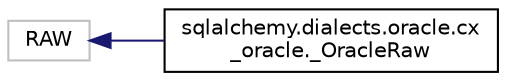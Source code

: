 digraph "Graphical Class Hierarchy"
{
 // LATEX_PDF_SIZE
  edge [fontname="Helvetica",fontsize="10",labelfontname="Helvetica",labelfontsize="10"];
  node [fontname="Helvetica",fontsize="10",shape=record];
  rankdir="LR";
  Node18695 [label="RAW",height=0.2,width=0.4,color="grey75", fillcolor="white", style="filled",tooltip=" "];
  Node18695 -> Node0 [dir="back",color="midnightblue",fontsize="10",style="solid",fontname="Helvetica"];
  Node0 [label="sqlalchemy.dialects.oracle.cx\l_oracle._OracleRaw",height=0.2,width=0.4,color="black", fillcolor="white", style="filled",URL="$classsqlalchemy_1_1dialects_1_1oracle_1_1cx__oracle_1_1__OracleRaw.html",tooltip=" "];
}
